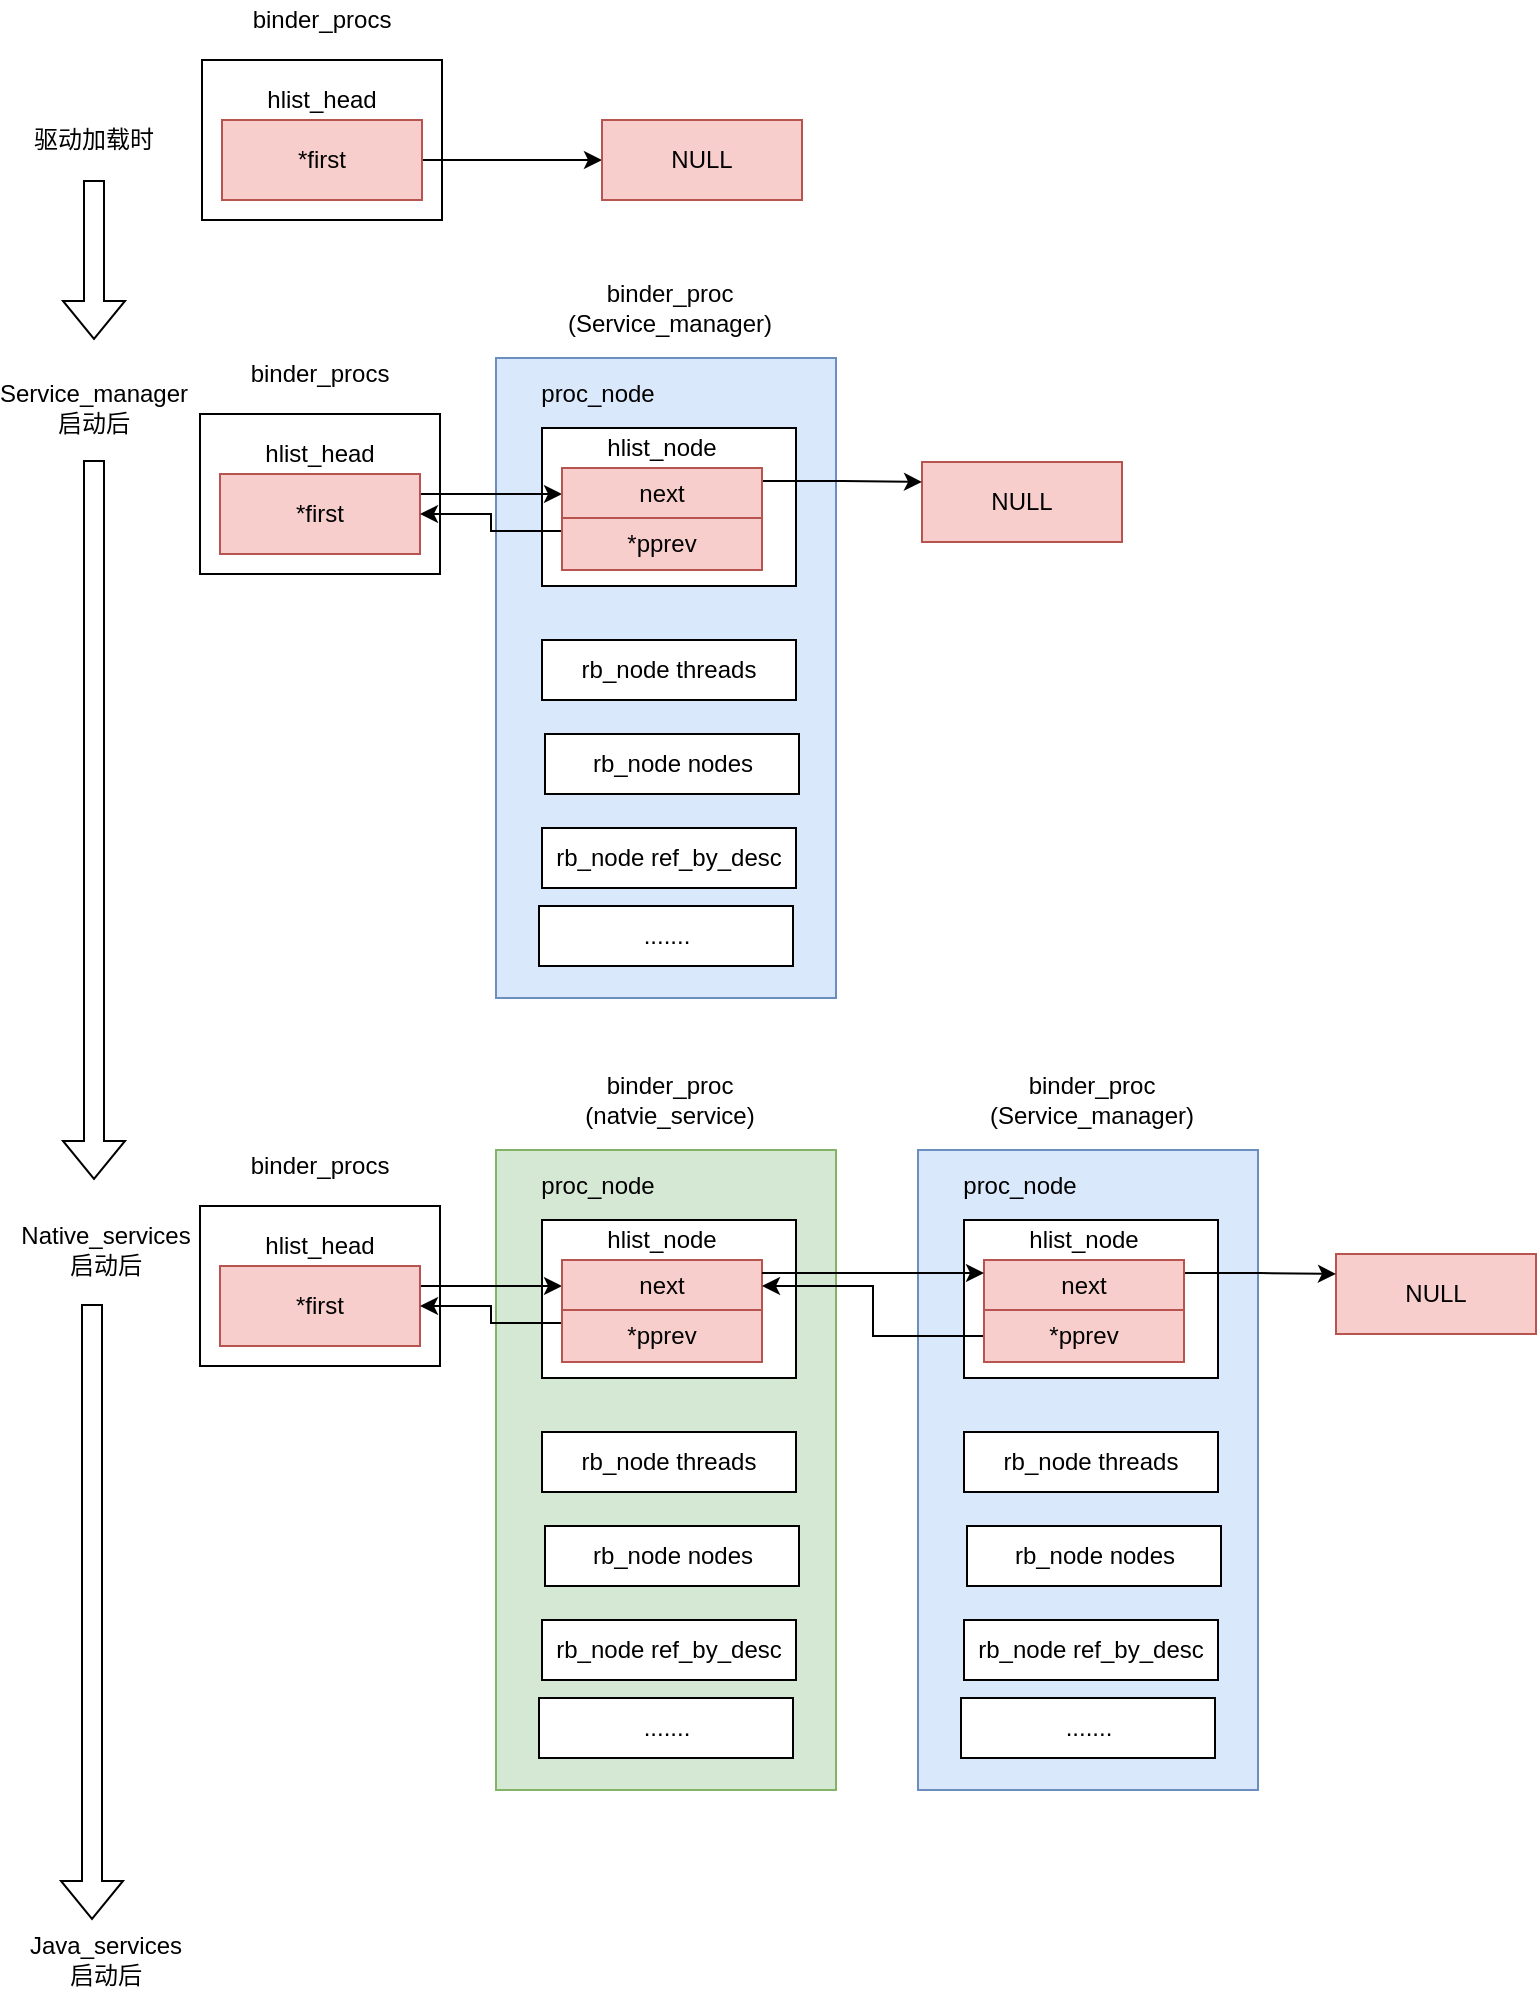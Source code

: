 <mxfile version="10.7.3" type="github"><diagram id="f5S5wsau89oDJ0mGk0TF" name="Page-1"><mxGraphModel dx="1394" dy="764" grid="1" gridSize="10" guides="1" tooltips="1" connect="1" arrows="1" fold="1" page="1" pageScale="1" pageWidth="850" pageHeight="1100" math="0" shadow="0"><root><mxCell id="0"/><mxCell id="1" parent="0"/><mxCell id="cAE2dEIA1_UFuCHR5B9O-16" value="" style="rounded=0;whiteSpace=wrap;html=1;fillColor=#dae8fc;strokeColor=#6c8ebf;" vertex="1" parent="1"><mxGeometry x="291" y="219" width="170" height="320" as="geometry"/></mxCell><mxCell id="cAE2dEIA1_UFuCHR5B9O-25" value="" style="rounded=0;whiteSpace=wrap;html=1;" vertex="1" parent="1"><mxGeometry x="314" y="254" width="127" height="79" as="geometry"/></mxCell><mxCell id="cAE2dEIA1_UFuCHR5B9O-1" value="" style="rounded=0;whiteSpace=wrap;html=1;" vertex="1" parent="1"><mxGeometry x="144" y="70" width="120" height="80" as="geometry"/></mxCell><mxCell id="cAE2dEIA1_UFuCHR5B9O-7" style="edgeStyle=orthogonalEdgeStyle;rounded=0;orthogonalLoop=1;jettySize=auto;html=1;exitX=1;exitY=0.5;exitDx=0;exitDy=0;" edge="1" parent="1" source="cAE2dEIA1_UFuCHR5B9O-2" target="cAE2dEIA1_UFuCHR5B9O-6"><mxGeometry relative="1" as="geometry"/></mxCell><mxCell id="cAE2dEIA1_UFuCHR5B9O-2" value="*first" style="rounded=0;whiteSpace=wrap;html=1;fillColor=#f8cecc;strokeColor=#b85450;" vertex="1" parent="1"><mxGeometry x="154" y="100" width="100" height="40" as="geometry"/></mxCell><mxCell id="cAE2dEIA1_UFuCHR5B9O-3" value="binder_procs" style="text;html=1;strokeColor=none;fillColor=none;align=center;verticalAlign=middle;whiteSpace=wrap;rounded=0;" vertex="1" parent="1"><mxGeometry x="184" y="40" width="40" height="20" as="geometry"/></mxCell><mxCell id="cAE2dEIA1_UFuCHR5B9O-4" value="hlist_head" style="text;html=1;strokeColor=none;fillColor=none;align=center;verticalAlign=middle;whiteSpace=wrap;rounded=0;" vertex="1" parent="1"><mxGeometry x="184" y="80" width="40" height="20" as="geometry"/></mxCell><mxCell id="cAE2dEIA1_UFuCHR5B9O-6" value="NULL" style="rounded=0;whiteSpace=wrap;html=1;fillColor=#f8cecc;strokeColor=#b85450;" vertex="1" parent="1"><mxGeometry x="344" y="100" width="100" height="40" as="geometry"/></mxCell><mxCell id="cAE2dEIA1_UFuCHR5B9O-8" value="驱动加载时" style="text;html=1;strokeColor=none;fillColor=none;align=center;verticalAlign=middle;whiteSpace=wrap;rounded=0;" vertex="1" parent="1"><mxGeometry x="55" y="100" width="70" height="20" as="geometry"/></mxCell><mxCell id="cAE2dEIA1_UFuCHR5B9O-9" value="" style="rounded=0;whiteSpace=wrap;html=1;" vertex="1" parent="1"><mxGeometry x="143" y="247" width="120" height="80" as="geometry"/></mxCell><mxCell id="cAE2dEIA1_UFuCHR5B9O-22" style="edgeStyle=orthogonalEdgeStyle;rounded=0;orthogonalLoop=1;jettySize=auto;html=1;exitX=1;exitY=0.25;exitDx=0;exitDy=0;" edge="1" parent="1" source="cAE2dEIA1_UFuCHR5B9O-11" target="cAE2dEIA1_UFuCHR5B9O-17"><mxGeometry relative="1" as="geometry"/></mxCell><mxCell id="cAE2dEIA1_UFuCHR5B9O-11" value="*first" style="rounded=0;whiteSpace=wrap;html=1;fillColor=#f8cecc;strokeColor=#b85450;" vertex="1" parent="1"><mxGeometry x="153" y="277" width="100" height="40" as="geometry"/></mxCell><mxCell id="cAE2dEIA1_UFuCHR5B9O-12" value="binder_procs" style="text;html=1;strokeColor=none;fillColor=none;align=center;verticalAlign=middle;whiteSpace=wrap;rounded=0;" vertex="1" parent="1"><mxGeometry x="183" y="217" width="40" height="20" as="geometry"/></mxCell><mxCell id="cAE2dEIA1_UFuCHR5B9O-13" value="hlist_head" style="text;html=1;strokeColor=none;fillColor=none;align=center;verticalAlign=middle;whiteSpace=wrap;rounded=0;" vertex="1" parent="1"><mxGeometry x="183" y="257" width="40" height="20" as="geometry"/></mxCell><mxCell id="cAE2dEIA1_UFuCHR5B9O-14" value="NULL" style="rounded=0;whiteSpace=wrap;html=1;fillColor=#f8cecc;strokeColor=#b85450;" vertex="1" parent="1"><mxGeometry x="504" y="271" width="100" height="40" as="geometry"/></mxCell><mxCell id="cAE2dEIA1_UFuCHR5B9O-27" style="edgeStyle=orthogonalEdgeStyle;rounded=0;orthogonalLoop=1;jettySize=auto;html=1;exitX=1;exitY=0.25;exitDx=0;exitDy=0;entryX=0;entryY=0.25;entryDx=0;entryDy=0;" edge="1" parent="1" source="cAE2dEIA1_UFuCHR5B9O-17" target="cAE2dEIA1_UFuCHR5B9O-14"><mxGeometry relative="1" as="geometry"/></mxCell><mxCell id="cAE2dEIA1_UFuCHR5B9O-17" value="next" style="rounded=0;whiteSpace=wrap;html=1;fillColor=#f8cecc;strokeColor=#b85450;" vertex="1" parent="1"><mxGeometry x="324" y="274" width="100" height="26" as="geometry"/></mxCell><mxCell id="cAE2dEIA1_UFuCHR5B9O-18" value="binder_proc&lt;br&gt;(Service_manager)&lt;br&gt;" style="text;html=1;strokeColor=none;fillColor=none;align=center;verticalAlign=middle;whiteSpace=wrap;rounded=0;" vertex="1" parent="1"><mxGeometry x="357.5" y="184" width="40" height="20" as="geometry"/></mxCell><mxCell id="cAE2dEIA1_UFuCHR5B9O-19" value="hlist_node" style="text;html=1;strokeColor=none;fillColor=none;align=center;verticalAlign=middle;whiteSpace=wrap;rounded=0;" vertex="1" parent="1"><mxGeometry x="354" y="254" width="40" height="20" as="geometry"/></mxCell><mxCell id="cAE2dEIA1_UFuCHR5B9O-28" style="edgeStyle=orthogonalEdgeStyle;rounded=0;orthogonalLoop=1;jettySize=auto;html=1;exitX=0;exitY=0.25;exitDx=0;exitDy=0;entryX=1;entryY=0.5;entryDx=0;entryDy=0;" edge="1" parent="1" source="cAE2dEIA1_UFuCHR5B9O-20" target="cAE2dEIA1_UFuCHR5B9O-11"><mxGeometry relative="1" as="geometry"/></mxCell><mxCell id="cAE2dEIA1_UFuCHR5B9O-20" value="*pprev" style="rounded=0;whiteSpace=wrap;html=1;fillColor=#f8cecc;strokeColor=#b85450;" vertex="1" parent="1"><mxGeometry x="324" y="299" width="100" height="26" as="geometry"/></mxCell><mxCell id="cAE2dEIA1_UFuCHR5B9O-69" style="edgeStyle=orthogonalEdgeStyle;shape=flexArrow;rounded=0;orthogonalLoop=1;jettySize=auto;html=1;" edge="1" parent="1"><mxGeometry relative="1" as="geometry"><mxPoint x="90" y="630" as="targetPoint"/><mxPoint x="90" y="270" as="sourcePoint"/></mxGeometry></mxCell><mxCell id="cAE2dEIA1_UFuCHR5B9O-21" value="Service_manager启动后&lt;br&gt;" style="text;html=1;strokeColor=none;fillColor=none;align=center;verticalAlign=middle;whiteSpace=wrap;rounded=0;" vertex="1" parent="1"><mxGeometry x="55" y="234" width="70" height="20" as="geometry"/></mxCell><mxCell id="cAE2dEIA1_UFuCHR5B9O-26" value="proc_node" style="text;html=1;strokeColor=none;fillColor=none;align=center;verticalAlign=middle;whiteSpace=wrap;rounded=0;" vertex="1" parent="1"><mxGeometry x="322" y="227" width="40" height="20" as="geometry"/></mxCell><mxCell id="cAE2dEIA1_UFuCHR5B9O-29" value="rb_node threads" style="rounded=0;whiteSpace=wrap;html=1;" vertex="1" parent="1"><mxGeometry x="314" y="360" width="127" height="30" as="geometry"/></mxCell><mxCell id="cAE2dEIA1_UFuCHR5B9O-30" value="rb_node nodes" style="rounded=0;whiteSpace=wrap;html=1;" vertex="1" parent="1"><mxGeometry x="315.5" y="407" width="127" height="30" as="geometry"/></mxCell><mxCell id="cAE2dEIA1_UFuCHR5B9O-31" value="rb_node ref_by_desc" style="rounded=0;whiteSpace=wrap;html=1;" vertex="1" parent="1"><mxGeometry x="314" y="454" width="127" height="30" as="geometry"/></mxCell><mxCell id="cAE2dEIA1_UFuCHR5B9O-32" value="......." style="rounded=0;whiteSpace=wrap;html=1;" vertex="1" parent="1"><mxGeometry x="312.5" y="493" width="127" height="30" as="geometry"/></mxCell><mxCell id="cAE2dEIA1_UFuCHR5B9O-33" value="" style="rounded=0;whiteSpace=wrap;html=1;fillColor=#d5e8d4;strokeColor=#82b366;" vertex="1" parent="1"><mxGeometry x="291" y="615" width="170" height="320" as="geometry"/></mxCell><mxCell id="cAE2dEIA1_UFuCHR5B9O-34" value="" style="rounded=0;whiteSpace=wrap;html=1;" vertex="1" parent="1"><mxGeometry x="314" y="650" width="127" height="79" as="geometry"/></mxCell><mxCell id="cAE2dEIA1_UFuCHR5B9O-35" value="" style="rounded=0;whiteSpace=wrap;html=1;" vertex="1" parent="1"><mxGeometry x="143" y="643" width="120" height="80" as="geometry"/></mxCell><mxCell id="cAE2dEIA1_UFuCHR5B9O-36" style="edgeStyle=orthogonalEdgeStyle;rounded=0;orthogonalLoop=1;jettySize=auto;html=1;exitX=1;exitY=0.25;exitDx=0;exitDy=0;" edge="1" parent="1" source="cAE2dEIA1_UFuCHR5B9O-37" target="cAE2dEIA1_UFuCHR5B9O-42"><mxGeometry relative="1" as="geometry"/></mxCell><mxCell id="cAE2dEIA1_UFuCHR5B9O-37" value="*first" style="rounded=0;whiteSpace=wrap;html=1;fillColor=#f8cecc;strokeColor=#b85450;" vertex="1" parent="1"><mxGeometry x="153" y="673" width="100" height="40" as="geometry"/></mxCell><mxCell id="cAE2dEIA1_UFuCHR5B9O-38" value="binder_procs" style="text;html=1;strokeColor=none;fillColor=none;align=center;verticalAlign=middle;whiteSpace=wrap;rounded=0;" vertex="1" parent="1"><mxGeometry x="183" y="613" width="40" height="20" as="geometry"/></mxCell><mxCell id="cAE2dEIA1_UFuCHR5B9O-39" value="hlist_head" style="text;html=1;strokeColor=none;fillColor=none;align=center;verticalAlign=middle;whiteSpace=wrap;rounded=0;" vertex="1" parent="1"><mxGeometry x="183" y="653" width="40" height="20" as="geometry"/></mxCell><mxCell id="cAE2dEIA1_UFuCHR5B9O-42" value="next" style="rounded=0;whiteSpace=wrap;html=1;fillColor=#f8cecc;strokeColor=#b85450;" vertex="1" parent="1"><mxGeometry x="324" y="670" width="100" height="26" as="geometry"/></mxCell><mxCell id="cAE2dEIA1_UFuCHR5B9O-43" value="binder_proc&lt;br&gt;(natvie_service)&lt;br&gt;" style="text;html=1;strokeColor=none;fillColor=none;align=center;verticalAlign=middle;whiteSpace=wrap;rounded=0;" vertex="1" parent="1"><mxGeometry x="357.5" y="580" width="40" height="20" as="geometry"/></mxCell><mxCell id="cAE2dEIA1_UFuCHR5B9O-44" value="hlist_node" style="text;html=1;strokeColor=none;fillColor=none;align=center;verticalAlign=middle;whiteSpace=wrap;rounded=0;" vertex="1" parent="1"><mxGeometry x="354" y="650" width="40" height="20" as="geometry"/></mxCell><mxCell id="cAE2dEIA1_UFuCHR5B9O-45" style="edgeStyle=orthogonalEdgeStyle;rounded=0;orthogonalLoop=1;jettySize=auto;html=1;exitX=0;exitY=0.25;exitDx=0;exitDy=0;entryX=1;entryY=0.5;entryDx=0;entryDy=0;" edge="1" parent="1" source="cAE2dEIA1_UFuCHR5B9O-46" target="cAE2dEIA1_UFuCHR5B9O-37"><mxGeometry relative="1" as="geometry"/></mxCell><mxCell id="cAE2dEIA1_UFuCHR5B9O-46" value="*pprev" style="rounded=0;whiteSpace=wrap;html=1;fillColor=#f8cecc;strokeColor=#b85450;" vertex="1" parent="1"><mxGeometry x="324" y="695" width="100" height="26" as="geometry"/></mxCell><mxCell id="cAE2dEIA1_UFuCHR5B9O-47" value="proc_node" style="text;html=1;strokeColor=none;fillColor=none;align=center;verticalAlign=middle;whiteSpace=wrap;rounded=0;" vertex="1" parent="1"><mxGeometry x="322" y="623" width="40" height="20" as="geometry"/></mxCell><mxCell id="cAE2dEIA1_UFuCHR5B9O-48" value="rb_node threads" style="rounded=0;whiteSpace=wrap;html=1;" vertex="1" parent="1"><mxGeometry x="314" y="756" width="127" height="30" as="geometry"/></mxCell><mxCell id="cAE2dEIA1_UFuCHR5B9O-49" value="rb_node nodes" style="rounded=0;whiteSpace=wrap;html=1;" vertex="1" parent="1"><mxGeometry x="315.5" y="803" width="127" height="30" as="geometry"/></mxCell><mxCell id="cAE2dEIA1_UFuCHR5B9O-50" value="rb_node ref_by_desc" style="rounded=0;whiteSpace=wrap;html=1;" vertex="1" parent="1"><mxGeometry x="314" y="850" width="127" height="30" as="geometry"/></mxCell><mxCell id="cAE2dEIA1_UFuCHR5B9O-51" value="......." style="rounded=0;whiteSpace=wrap;html=1;" vertex="1" parent="1"><mxGeometry x="312.5" y="889" width="127" height="30" as="geometry"/></mxCell><mxCell id="cAE2dEIA1_UFuCHR5B9O-52" value="Native_services&lt;br&gt;启动后&lt;br&gt;" style="text;html=1;strokeColor=none;fillColor=none;align=center;verticalAlign=middle;whiteSpace=wrap;rounded=0;" vertex="1" parent="1"><mxGeometry x="61" y="655" width="70" height="20" as="geometry"/></mxCell><mxCell id="cAE2dEIA1_UFuCHR5B9O-53" value="NULL" style="rounded=0;whiteSpace=wrap;html=1;fillColor=#f8cecc;strokeColor=#b85450;" vertex="1" parent="1"><mxGeometry x="711" y="667" width="100" height="40" as="geometry"/></mxCell><mxCell id="cAE2dEIA1_UFuCHR5B9O-54" value="" style="rounded=0;whiteSpace=wrap;html=1;fillColor=#dae8fc;strokeColor=#6c8ebf;" vertex="1" parent="1"><mxGeometry x="502" y="615" width="170" height="320" as="geometry"/></mxCell><mxCell id="cAE2dEIA1_UFuCHR5B9O-55" value="" style="rounded=0;whiteSpace=wrap;html=1;" vertex="1" parent="1"><mxGeometry x="525" y="650" width="127" height="79" as="geometry"/></mxCell><mxCell id="cAE2dEIA1_UFuCHR5B9O-66" style="edgeStyle=orthogonalEdgeStyle;rounded=0;orthogonalLoop=1;jettySize=auto;html=1;exitX=1;exitY=0.25;exitDx=0;exitDy=0;entryX=0;entryY=0.25;entryDx=0;entryDy=0;" edge="1" parent="1" source="cAE2dEIA1_UFuCHR5B9O-56" target="cAE2dEIA1_UFuCHR5B9O-53"><mxGeometry relative="1" as="geometry"/></mxCell><mxCell id="cAE2dEIA1_UFuCHR5B9O-56" value="next" style="rounded=0;whiteSpace=wrap;html=1;fillColor=#f8cecc;strokeColor=#b85450;" vertex="1" parent="1"><mxGeometry x="535" y="670" width="100" height="26" as="geometry"/></mxCell><mxCell id="cAE2dEIA1_UFuCHR5B9O-57" value="binder_proc&lt;br&gt;(Service_manager)&lt;br&gt;" style="text;html=1;strokeColor=none;fillColor=none;align=center;verticalAlign=middle;whiteSpace=wrap;rounded=0;" vertex="1" parent="1"><mxGeometry x="569" y="580" width="40" height="20" as="geometry"/></mxCell><mxCell id="cAE2dEIA1_UFuCHR5B9O-58" value="hlist_node" style="text;html=1;strokeColor=none;fillColor=none;align=center;verticalAlign=middle;whiteSpace=wrap;rounded=0;" vertex="1" parent="1"><mxGeometry x="565" y="650" width="40" height="20" as="geometry"/></mxCell><mxCell id="cAE2dEIA1_UFuCHR5B9O-65" style="edgeStyle=orthogonalEdgeStyle;rounded=0;orthogonalLoop=1;jettySize=auto;html=1;exitX=0;exitY=0.5;exitDx=0;exitDy=0;entryX=1;entryY=0.5;entryDx=0;entryDy=0;" edge="1" parent="1" source="cAE2dEIA1_UFuCHR5B9O-59" target="cAE2dEIA1_UFuCHR5B9O-42"><mxGeometry relative="1" as="geometry"/></mxCell><mxCell id="cAE2dEIA1_UFuCHR5B9O-59" value="*pprev" style="rounded=0;whiteSpace=wrap;html=1;fillColor=#f8cecc;strokeColor=#b85450;" vertex="1" parent="1"><mxGeometry x="535" y="695" width="100" height="26" as="geometry"/></mxCell><mxCell id="cAE2dEIA1_UFuCHR5B9O-60" value="proc_node" style="text;html=1;strokeColor=none;fillColor=none;align=center;verticalAlign=middle;whiteSpace=wrap;rounded=0;" vertex="1" parent="1"><mxGeometry x="533" y="623" width="40" height="20" as="geometry"/></mxCell><mxCell id="cAE2dEIA1_UFuCHR5B9O-61" value="rb_node threads" style="rounded=0;whiteSpace=wrap;html=1;" vertex="1" parent="1"><mxGeometry x="525" y="756" width="127" height="30" as="geometry"/></mxCell><mxCell id="cAE2dEIA1_UFuCHR5B9O-62" value="rb_node nodes" style="rounded=0;whiteSpace=wrap;html=1;" vertex="1" parent="1"><mxGeometry x="526.5" y="803" width="127" height="30" as="geometry"/></mxCell><mxCell id="cAE2dEIA1_UFuCHR5B9O-63" value="rb_node ref_by_desc" style="rounded=0;whiteSpace=wrap;html=1;" vertex="1" parent="1"><mxGeometry x="525" y="850" width="127" height="30" as="geometry"/></mxCell><mxCell id="cAE2dEIA1_UFuCHR5B9O-64" value="......." style="rounded=0;whiteSpace=wrap;html=1;" vertex="1" parent="1"><mxGeometry x="523.5" y="889" width="127" height="30" as="geometry"/></mxCell><mxCell id="cAE2dEIA1_UFuCHR5B9O-41" style="edgeStyle=orthogonalEdgeStyle;rounded=0;orthogonalLoop=1;jettySize=auto;html=1;exitX=1;exitY=0.25;exitDx=0;exitDy=0;entryX=0;entryY=0.25;entryDx=0;entryDy=0;" edge="1" parent="1" source="cAE2dEIA1_UFuCHR5B9O-42" target="cAE2dEIA1_UFuCHR5B9O-56"><mxGeometry relative="1" as="geometry"><mxPoint x="504" y="677" as="targetPoint"/></mxGeometry></mxCell><mxCell id="cAE2dEIA1_UFuCHR5B9O-67" value="Java_services&lt;br&gt;启动后&lt;br&gt;" style="text;html=1;strokeColor=none;fillColor=none;align=center;verticalAlign=middle;whiteSpace=wrap;rounded=0;" vertex="1" parent="1"><mxGeometry x="61" y="1010" width="70" height="20" as="geometry"/></mxCell><mxCell id="cAE2dEIA1_UFuCHR5B9O-70" style="edgeStyle=orthogonalEdgeStyle;shape=flexArrow;rounded=0;orthogonalLoop=1;jettySize=auto;html=1;" edge="1" parent="1"><mxGeometry relative="1" as="geometry"><mxPoint x="89" y="1000" as="targetPoint"/><mxPoint x="89" y="692" as="sourcePoint"/></mxGeometry></mxCell><mxCell id="cAE2dEIA1_UFuCHR5B9O-71" style="edgeStyle=orthogonalEdgeStyle;shape=flexArrow;rounded=0;orthogonalLoop=1;jettySize=auto;html=1;" edge="1" parent="1"><mxGeometry relative="1" as="geometry"><mxPoint x="90" y="210" as="targetPoint"/><mxPoint x="90" y="130" as="sourcePoint"/></mxGeometry></mxCell></root></mxGraphModel></diagram></mxfile>